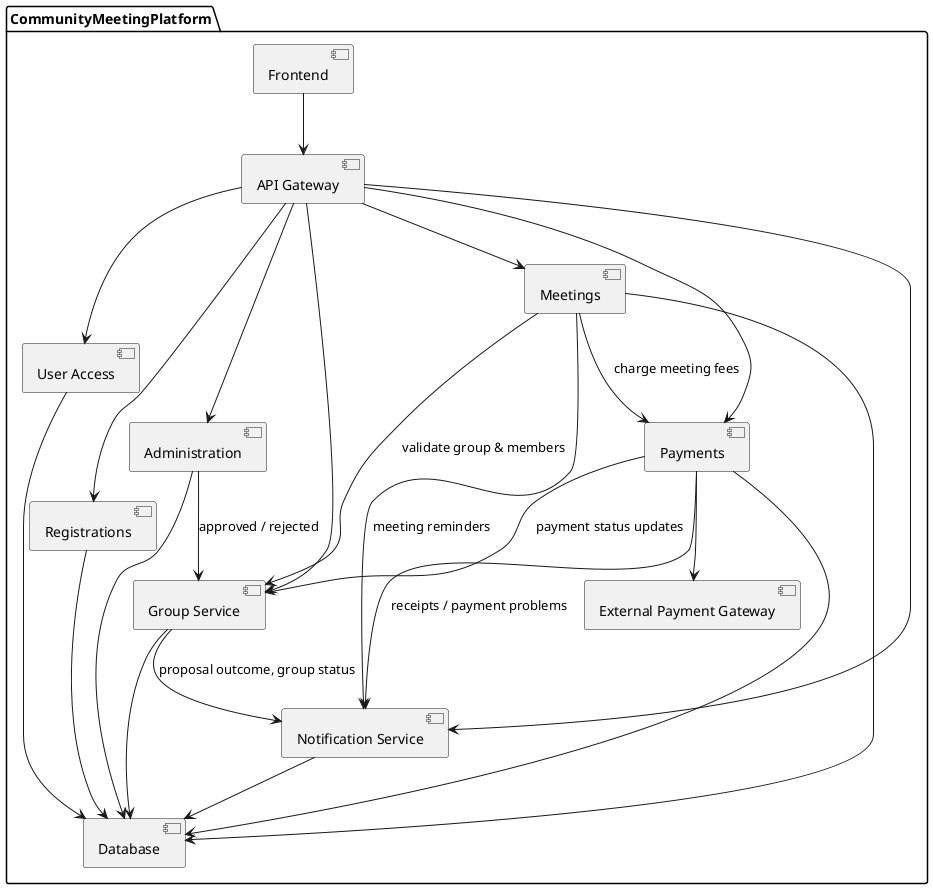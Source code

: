 @startuml
package CommunityMeetingPlatform {

[Frontend] as WebClient
[API Gateway] as ApiGateway
[User Access] as UserAccess
[Registrations] as Registrations
[Administration] as GroupProposalService
[Group Service] as GroupService
[Meetings] as MeetingService
[Payments] as PaymentService
[External Payment Gateway] as PaymentGateway
[Notification Service] as NotificationService
[Database] as Database

WebClient --> ApiGateway

ApiGateway --> UserAccess
ApiGateway --> Registrations
ApiGateway --> GroupProposalService
ApiGateway --> GroupService
ApiGateway --> MeetingService
ApiGateway --> PaymentService
ApiGateway --> NotificationService

UserAccess --> Database
Registrations --> Database
GroupProposalService --> Database
GroupService --> Database
MeetingService --> Database
PaymentService --> Database
NotificationService --> Database

GroupProposalService --> GroupService  : approved / rejected
MeetingService --> GroupService        : validate group & members
MeetingService --> PaymentService      : charge meeting fees
PaymentService --> PaymentGateway
PaymentService --> GroupService        : payment status updates
PaymentService --> NotificationService : receipts / payment problems
GroupService --> NotificationService   : proposal outcome, group status
MeetingService --> NotificationService : meeting reminders

}
@enduml